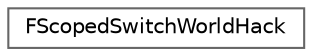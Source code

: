 digraph "Graphical Class Hierarchy"
{
 // INTERACTIVE_SVG=YES
 // LATEX_PDF_SIZE
  bgcolor="transparent";
  edge [fontname=Helvetica,fontsize=10,labelfontname=Helvetica,labelfontsize=10];
  node [fontname=Helvetica,fontsize=10,shape=box,height=0.2,width=0.4];
  rankdir="LR";
  Node0 [id="Node000000",label="FScopedSwitchWorldHack",height=0.2,width=0.4,color="grey40", fillcolor="white", style="filled",URL="$d3/de5/structFScopedSwitchWorldHack.html",tooltip="Hack to switch worlds in a scope and switch back when we fall out of scope."];
}
